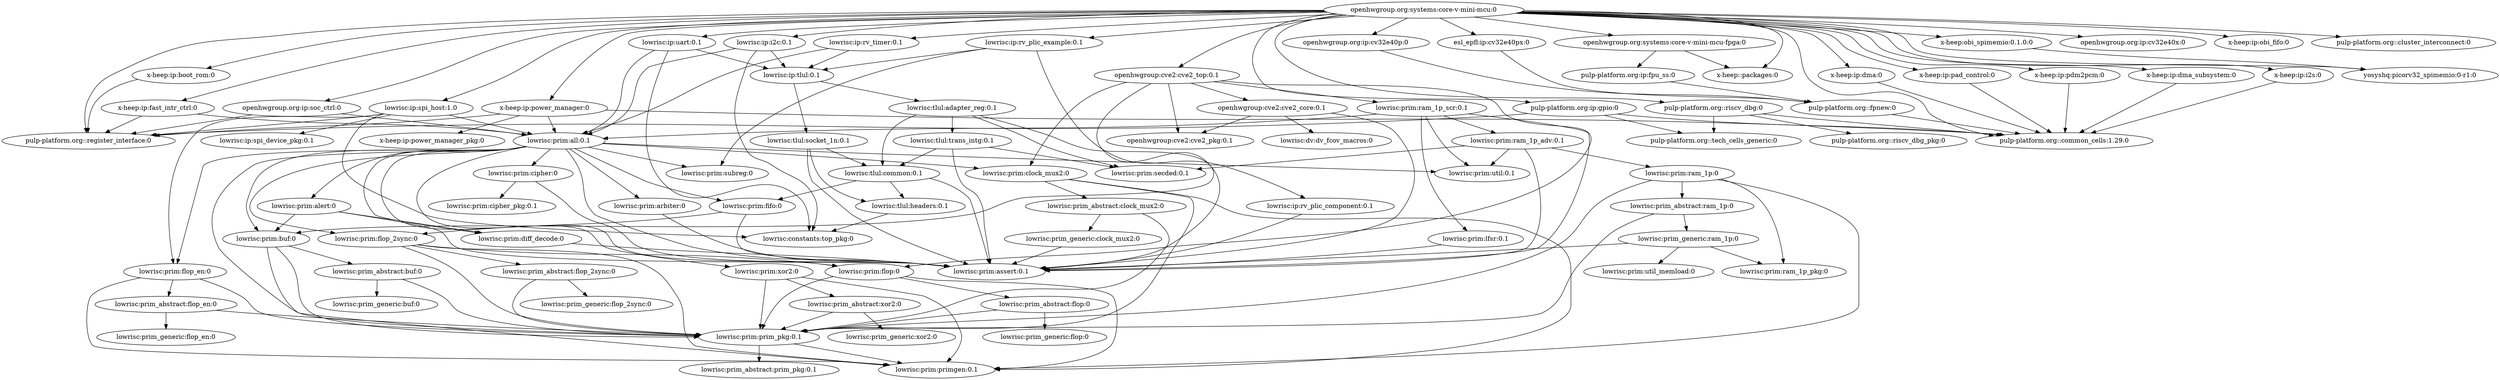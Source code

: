 digraph dependencies {
"openhwgroup.org:systems:core-v-mini-mcu:0"->"x-heep:ip:boot_rom:0"
"openhwgroup.org:systems:core-v-mini-mcu:0"->"x-heep:ip:dma:0"
"openhwgroup.org:systems:core-v-mini-mcu:0"->"openhwgroup.org:systems:core-v-mini-mcu-fpga:0"
"openhwgroup.org:systems:core-v-mini-mcu:0"->"x-heep:ip:fast_intr_ctrl:0"
"openhwgroup.org:systems:core-v-mini-mcu:0"->"yosyshq:picorv32_spimemio:0-r1:0"
"openhwgroup.org:systems:core-v-mini-mcu:0"->"lowrisc:ip:i2c:0.1"
"openhwgroup.org:systems:core-v-mini-mcu:0"->"openhwgroup.org:ip:soc_ctrl:0"
"openhwgroup.org:systems:core-v-mini-mcu:0"->"lowrisc:ip:uart:0.1"
"openhwgroup.org:systems:core-v-mini-mcu:0"->"pulp-platform.org::riscv_dbg:0"
"openhwgroup.org:systems:core-v-mini-mcu:0"->"x-heep::packages:0"
"openhwgroup.org:systems:core-v-mini-mcu:0"->"lowrisc:ip:spi_host:1.0"
"openhwgroup.org:systems:core-v-mini-mcu:0"->"x-heep:ip:pad_control:0"
"openhwgroup.org:systems:core-v-mini-mcu:0"->"openhwgroup.org:ip:cv32e40x:0"
"openhwgroup.org:systems:core-v-mini-mcu:0"->"pulp-platform.org:ip:gpio:0"
"openhwgroup.org:systems:core-v-mini-mcu:0"->"pulp-platform.org::common_cells:1.29.0"
"openhwgroup.org:systems:core-v-mini-mcu:0"->"x-heep:ip:pdm2pcm:0"
"openhwgroup.org:systems:core-v-mini-mcu:0"->"x-heep:obi_spimemio:0.1.0:0"
"openhwgroup.org:systems:core-v-mini-mcu:0"->"openhwgroup:cve2:cve2_top:0.1"
"openhwgroup.org:systems:core-v-mini-mcu:0"->"lowrisc:ip:rv_timer:0.1"
"openhwgroup.org:systems:core-v-mini-mcu:0"->"x-heep:ip:dma_subsystem:0"
"openhwgroup.org:systems:core-v-mini-mcu:0"->"x-heep:ip:obi_fifo:0"
"openhwgroup.org:systems:core-v-mini-mcu:0"->"openhwgroup.org:ip:cv32e40p:0"
"openhwgroup.org:systems:core-v-mini-mcu:0"->"lowrisc:ip:rv_plic_example:0.1"
"openhwgroup.org:systems:core-v-mini-mcu:0"->"pulp-platform.org::register_interface:0"
"openhwgroup.org:systems:core-v-mini-mcu:0"->"pulp-platform.org::cluster_interconnect:0"
"openhwgroup.org:systems:core-v-mini-mcu:0"->"esl_epfl:ip:cv32e40px:0"
"openhwgroup.org:systems:core-v-mini-mcu:0"->"x-heep:ip:power_manager:0"
"openhwgroup.org:systems:core-v-mini-mcu:0"->"x-heep:ip:i2s:0"
"openhwgroup.org:systems:core-v-mini-mcu-fpga:0"->"pulp-platform.org:ip:fpu_ss:0"
"openhwgroup.org:systems:core-v-mini-mcu-fpga:0"->"x-heep::packages:0"
"pulp-platform.org:ip:fpu_ss:0"->"pulp-platform.org::fpnew:0"
"pulp-platform.org::fpnew:0"->"pulp-platform.org::common_cells:1.29.0"
"x-heep:ip:pad_control:0"->"pulp-platform.org::common_cells:1.29.0"
"x-heep:ip:pdm2pcm:0"->"pulp-platform.org::common_cells:1.29.0"
"x-heep:ip:fast_intr_ctrl:0"->"lowrisc:prim:all:0.1"
"x-heep:ip:fast_intr_ctrl:0"->"pulp-platform.org::register_interface:0"
"lowrisc:prim:all:0.1"->"lowrisc:prim:xor2:0"
"lowrisc:prim:all:0.1"->"lowrisc:prim:util:0.1"
"lowrisc:prim:all:0.1"->"lowrisc:prim:diff_decode:0"
"lowrisc:prim:all:0.1"->"lowrisc:prim:flop:0"
"lowrisc:prim:all:0.1"->"lowrisc:prim:cipher:0"
"lowrisc:prim:all:0.1"->"lowrisc:prim:alert:0"
"lowrisc:prim:all:0.1"->"lowrisc:prim:arbiter:0"
"lowrisc:prim:all:0.1"->"lowrisc:prim:subreg:0"
"lowrisc:prim:all:0.1"->"lowrisc:prim:assert:0.1"
"lowrisc:prim:all:0.1"->"lowrisc:prim:buf:0"
"lowrisc:prim:all:0.1"->"lowrisc:prim:clock_mux2:0"
"lowrisc:prim:all:0.1"->"lowrisc:prim:prim_pkg:0.1"
"lowrisc:prim:all:0.1"->"lowrisc:prim:flop_en:0"
"lowrisc:prim:all:0.1"->"lowrisc:prim:flop_2sync:0"
"lowrisc:prim:all:0.1"->"lowrisc:prim:fifo:0"
"lowrisc:prim:xor2:0"->"lowrisc:prim:primgen:0.1"
"lowrisc:prim:xor2:0"->"lowrisc:prim:prim_pkg:0.1"
"lowrisc:prim:xor2:0"->"lowrisc:prim_abstract:xor2:0"
"lowrisc:prim_abstract:xor2:0"->"lowrisc:prim_generic:xor2:0"
"lowrisc:prim_abstract:xor2:0"->"lowrisc:prim:prim_pkg:0.1"
"lowrisc:prim:cipher:0"->"lowrisc:prim:cipher_pkg:0.1"
"lowrisc:prim:cipher:0"->"lowrisc:prim:assert:0.1"
"lowrisc:prim:alert:0"->"lowrisc:prim:diff_decode:0"
"lowrisc:prim:alert:0"->"lowrisc:prim:assert:0.1"
"lowrisc:prim:alert:0"->"lowrisc:prim:buf:0"
"lowrisc:prim:fifo:0"->"lowrisc:prim:flop_2sync:0"
"lowrisc:prim:fifo:0"->"lowrisc:prim:assert:0.1"
"lowrisc:prim:arbiter:0"->"lowrisc:prim:assert:0.1"
"lowrisc:prim:flop_2sync:0"->"lowrisc:prim:primgen:0.1"
"lowrisc:prim:flop_2sync:0"->"lowrisc:prim_abstract:flop_2sync:0"
"lowrisc:prim:flop_2sync:0"->"lowrisc:prim:prim_pkg:0.1"
"lowrisc:prim:flop_2sync:0"->"lowrisc:prim:flop:0"
"lowrisc:prim_abstract:flop_2sync:0"->"lowrisc:prim_generic:flop_2sync:0"
"lowrisc:prim_abstract:flop_2sync:0"->"lowrisc:prim:prim_pkg:0.1"
"lowrisc:prim:flop_en:0"->"lowrisc:prim:primgen:0.1"
"lowrisc:prim:flop_en:0"->"lowrisc:prim_abstract:flop_en:0"
"lowrisc:prim:flop_en:0"->"lowrisc:prim:prim_pkg:0.1"
"lowrisc:prim_abstract:flop_en:0"->"lowrisc:prim:prim_pkg:0.1"
"lowrisc:prim_abstract:flop_en:0"->"lowrisc:prim_generic:flop_en:0"
"lowrisc:prim:flop:0"->"lowrisc:prim:primgen:0.1"
"lowrisc:prim:flop:0"->"lowrisc:prim:prim_pkg:0.1"
"lowrisc:prim:flop:0"->"lowrisc:prim_abstract:flop:0"
"lowrisc:prim_abstract:flop:0"->"lowrisc:prim_generic:flop:0"
"lowrisc:prim_abstract:flop:0"->"lowrisc:prim:prim_pkg:0.1"
"lowrisc:prim:buf:0"->"lowrisc:prim:primgen:0.1"
"lowrisc:prim:buf:0"->"lowrisc:prim_abstract:buf:0"
"lowrisc:prim:buf:0"->"lowrisc:prim:prim_pkg:0.1"
"lowrisc:prim_abstract:buf:0"->"lowrisc:prim_generic:buf:0"
"lowrisc:prim_abstract:buf:0"->"lowrisc:prim:prim_pkg:0.1"
"lowrisc:prim:clock_mux2:0"->"lowrisc:prim:primgen:0.1"
"lowrisc:prim:clock_mux2:0"->"lowrisc:prim_abstract:clock_mux2:0"
"lowrisc:prim:clock_mux2:0"->"lowrisc:prim:prim_pkg:0.1"
"lowrisc:prim_abstract:clock_mux2:0"->"lowrisc:prim_generic:clock_mux2:0"
"lowrisc:prim_abstract:clock_mux2:0"->"lowrisc:prim:prim_pkg:0.1"
"lowrisc:prim_generic:clock_mux2:0"->"lowrisc:prim:assert:0.1"
"lowrisc:prim:prim_pkg:0.1"->"lowrisc:prim:primgen:0.1"
"lowrisc:prim:prim_pkg:0.1"->"lowrisc:prim_abstract:prim_pkg:0.1"
"lowrisc:prim:diff_decode:0"->"lowrisc:prim:assert:0.1"
"x-heep:ip:power_manager:0"->"pulp-platform.org::common_cells:1.29.0"
"x-heep:ip:power_manager:0"->"x-heep:ip:power_manager_pkg:0"
"x-heep:ip:power_manager:0"->"lowrisc:prim:all:0.1"
"x-heep:ip:power_manager:0"->"pulp-platform.org::register_interface:0"
"x-heep:ip:i2s:0"->"pulp-platform.org::common_cells:1.29.0"
"x-heep:ip:dma_subsystem:0"->"pulp-platform.org::common_cells:1.29.0"
"x-heep:ip:dma:0"->"pulp-platform.org::common_cells:1.29.0"
"x-heep:ip:boot_rom:0"->"pulp-platform.org::register_interface:0"
"x-heep:obi_spimemio:0.1.0:0"->"yosyshq:picorv32_spimemio:0-r1:0"
"lowrisc:ip:i2c:0.1"->"lowrisc:prim:all:0.1"
"lowrisc:ip:i2c:0.1"->"lowrisc:constants:top_pkg:0"
"lowrisc:ip:i2c:0.1"->"lowrisc:ip:tlul:0.1"
"lowrisc:ip:tlul:0.1"->"lowrisc:tlul:socket_1n:0.1"
"lowrisc:ip:tlul:0.1"->"lowrisc:tlul:adapter_reg:0.1"
"lowrisc:tlul:adapter_reg:0.1"->"lowrisc:prim:secded:0.1"
"lowrisc:tlul:adapter_reg:0.1"->"lowrisc:tlul:common:0.1"
"lowrisc:tlul:adapter_reg:0.1"->"lowrisc:prim:assert:0.1"
"lowrisc:tlul:adapter_reg:0.1"->"lowrisc:tlul:trans_intg:0.1"
"lowrisc:tlul:trans_intg:0.1"->"lowrisc:prim:secded:0.1"
"lowrisc:tlul:trans_intg:0.1"->"lowrisc:tlul:common:0.1"
"lowrisc:tlul:trans_intg:0.1"->"lowrisc:prim:assert:0.1"
"lowrisc:tlul:common:0.1"->"lowrisc:tlul:headers:0.1"
"lowrisc:tlul:common:0.1"->"lowrisc:prim:assert:0.1"
"lowrisc:tlul:common:0.1"->"lowrisc:prim:fifo:0"
"lowrisc:tlul:headers:0.1"->"lowrisc:constants:top_pkg:0"
"lowrisc:tlul:socket_1n:0.1"->"lowrisc:tlul:headers:0.1"
"lowrisc:tlul:socket_1n:0.1"->"lowrisc:tlul:common:0.1"
"lowrisc:tlul:socket_1n:0.1"->"lowrisc:prim:assert:0.1"
"lowrisc:ip:spi_host:1.0"->"pulp-platform.org::register_interface:0"
"lowrisc:ip:spi_host:1.0"->"lowrisc:prim:all:0.1"
"lowrisc:ip:spi_host:1.0"->"lowrisc:ip:spi_device_pkg:0.1"
"lowrisc:ip:spi_host:1.0"->"lowrisc:constants:top_pkg:0"
"lowrisc:ip:spi_host:1.0"->"lowrisc:prim:flop_en:0"
"lowrisc:ip:rv_timer:0.1"->"lowrisc:prim:all:0.1"
"lowrisc:ip:rv_timer:0.1"->"lowrisc:ip:tlul:0.1"
"lowrisc:ip:rv_plic_example:0.1"->"lowrisc:prim:subreg:0"
"lowrisc:ip:rv_plic_example:0.1"->"lowrisc:ip:rv_plic_component:0.1"
"lowrisc:ip:rv_plic_example:0.1"->"lowrisc:ip:tlul:0.1"
"lowrisc:ip:rv_plic_component:0.1"->"lowrisc:prim:assert:0.1"
"lowrisc:ip:uart:0.1"->"lowrisc:prim:all:0.1"
"lowrisc:ip:uart:0.1"->"lowrisc:constants:top_pkg:0"
"lowrisc:ip:uart:0.1"->"lowrisc:ip:tlul:0.1"
"openhwgroup.org:ip:soc_ctrl:0"->"lowrisc:prim:all:0.1"
"openhwgroup.org:ip:soc_ctrl:0"->"pulp-platform.org::register_interface:0"
"pulp-platform.org::riscv_dbg:0"->"pulp-platform.org::common_cells:1.29.0"
"pulp-platform.org::riscv_dbg:0"->"pulp-platform.org::riscv_dbg_pkg:0"
"pulp-platform.org::riscv_dbg:0"->"pulp-platform.org::tech_cells_generic:0"
"pulp-platform.org:ip:gpio:0"->"pulp-platform.org::common_cells:1.29.0"
"pulp-platform.org:ip:gpio:0"->"pulp-platform.org::tech_cells_generic:0"
"pulp-platform.org:ip:gpio:0"->"pulp-platform.org::register_interface:0"
"esl_epfl:ip:cv32e40px:0"->"pulp-platform.org::fpnew:0"
"openhwgroup:cve2:cve2_top:0.1"->"lowrisc:prim:flop:0"
"openhwgroup:cve2:cve2_top:0.1"->"openhwgroup:cve2:cve2_core:0.1"
"openhwgroup:cve2:cve2_top:0.1"->"lowrisc:prim:buf:0"
"openhwgroup:cve2:cve2_top:0.1"->"lowrisc:prim:clock_mux2:0"
"openhwgroup:cve2:cve2_top:0.1"->"lowrisc:prim:ram_1p_scr:0.1"
"openhwgroup:cve2:cve2_top:0.1"->"openhwgroup:cve2:cve2_pkg:0.1"
"lowrisc:prim:ram_1p_scr:0.1"->"lowrisc:prim:util:0.1"
"lowrisc:prim:ram_1p_scr:0.1"->"lowrisc:prim:all:0.1"
"lowrisc:prim:ram_1p_scr:0.1"->"lowrisc:prim:assert:0.1"
"lowrisc:prim:ram_1p_scr:0.1"->"lowrisc:prim:ram_1p_adv:0.1"
"lowrisc:prim:ram_1p_scr:0.1"->"lowrisc:prim:lfsr:0.1"
"lowrisc:prim:lfsr:0.1"->"lowrisc:prim:assert:0.1"
"lowrisc:prim:ram_1p_adv:0.1"->"lowrisc:prim:secded:0.1"
"lowrisc:prim:ram_1p_adv:0.1"->"lowrisc:prim:util:0.1"
"lowrisc:prim:ram_1p_adv:0.1"->"lowrisc:prim:assert:0.1"
"lowrisc:prim:ram_1p_adv:0.1"->"lowrisc:prim:ram_1p:0"
"lowrisc:prim:ram_1p:0"->"lowrisc:prim:primgen:0.1"
"lowrisc:prim:ram_1p:0"->"lowrisc:prim:ram_1p_pkg:0"
"lowrisc:prim:ram_1p:0"->"lowrisc:prim_abstract:ram_1p:0"
"lowrisc:prim:ram_1p:0"->"lowrisc:prim:prim_pkg:0.1"
"lowrisc:prim_abstract:ram_1p:0"->"lowrisc:prim_generic:ram_1p:0"
"lowrisc:prim_abstract:ram_1p:0"->"lowrisc:prim:prim_pkg:0.1"
"lowrisc:prim_generic:ram_1p:0"->"lowrisc:prim:assert:0.1"
"lowrisc:prim_generic:ram_1p:0"->"lowrisc:prim:ram_1p_pkg:0"
"lowrisc:prim_generic:ram_1p:0"->"lowrisc:prim:util_memload:0"
"openhwgroup:cve2:cve2_core:0.1"->"lowrisc:dv:dv_fcov_macros:0"
"openhwgroup:cve2:cve2_core:0.1"->"lowrisc:prim:assert:0.1"
"openhwgroup:cve2:cve2_core:0.1"->"openhwgroup:cve2:cve2_pkg:0.1"
"openhwgroup.org:ip:cv32e40p:0"->"pulp-platform.org::fpnew:0"
}
